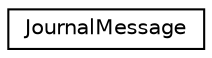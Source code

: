 digraph "Graphical Class Hierarchy"
{
  edge [fontname="Helvetica",fontsize="10",labelfontname="Helvetica",labelfontsize="10"];
  node [fontname="Helvetica",fontsize="10",shape=record];
  rankdir="LR";
  Node0 [label="JournalMessage",height=0.2,width=0.4,color="black", fillcolor="white", style="filled",URL="$struct_journal_message.html"];
}
